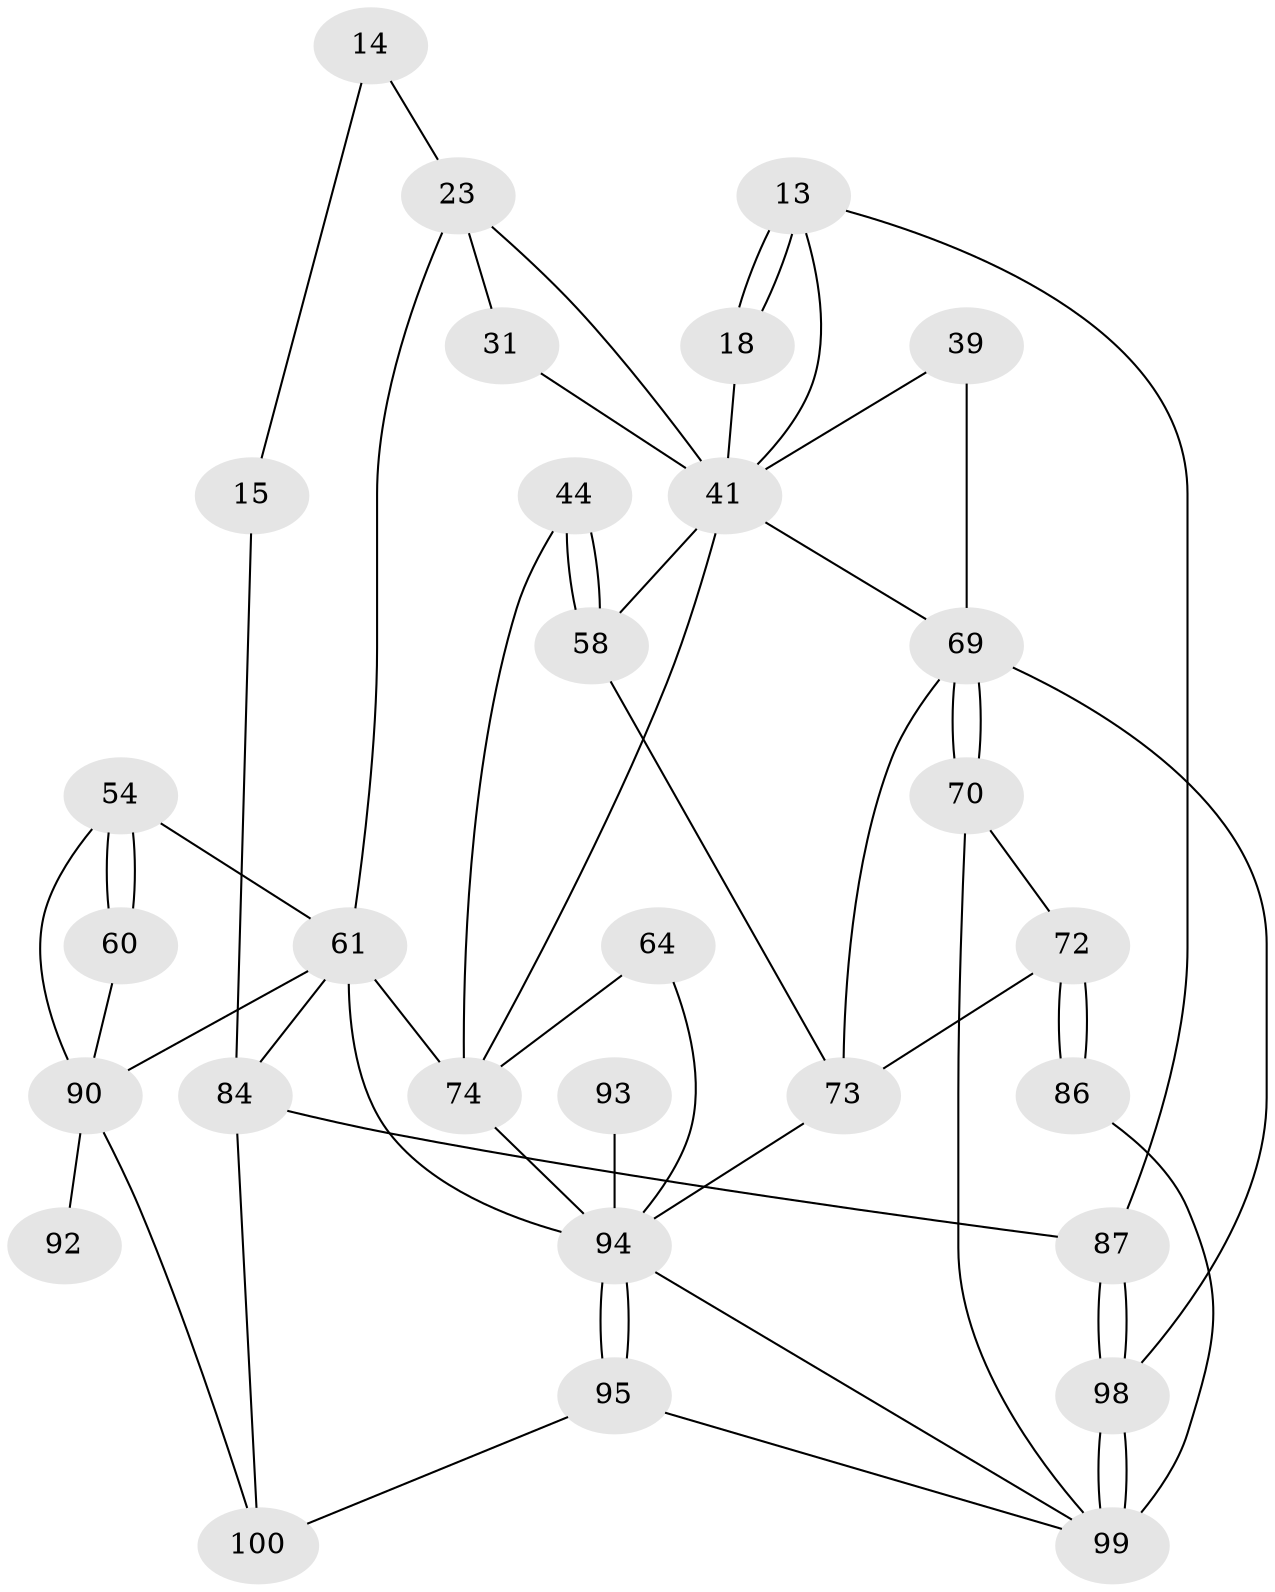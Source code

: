 // original degree distribution, {3: 0.03, 6: 0.25, 5: 0.47, 4: 0.25}
// Generated by graph-tools (version 1.1) at 2025/05/03/04/25 22:05:26]
// undirected, 30 vertices, 58 edges
graph export_dot {
graph [start="1"]
  node [color=gray90,style=filled];
  13 [pos="+1+0.15569503101008692",super="+7+8"];
  14 [pos="+0.4937172023765616+0.13457336041964513",super="+11"];
  15 [pos="+0.44074007922958613+0.07760167189301999",super="+6"];
  18 [pos="+1+0.17898384063672354"];
  23 [pos="+0.5820860354038377+0.18745544475026515",super="+20+22"];
  31 [pos="+0.6058110968510172+0.25347156180757496",super="+30"];
  39 [pos="+0.8211247084029478+0.5085349601378694",super="+38"];
  41 [pos="+0.7124201792991925+0.514259824634094",super="+35"];
  44 [pos="+0.5964584722334114+0.5951694753874837"];
  54 [pos="+0.22061095810107947+0.5922136819271562",super="+50"];
  58 [pos="+0.703471442263221+0.6613652816021416",super="+42+43"];
  60 [pos="+0.03773581160293972+0.5721598825118601"];
  61 [pos="+0.2201735623390604+0.766675092386692",super="+53+52+27"];
  64 [pos="+0.38396898500591664+0.6691287561472009"];
  69 [pos="+0.9021625754482142+0.6812073562479821",super="+59+56+40+47"];
  70 [pos="+0.8894642353653625+0.6967939304818787"];
  72 [pos="+0.7279824059497954+0.701579944452581",super="+71"];
  73 [pos="+0.7146214424708562+0.6954623250441871",super="+57"];
  74 [pos="+0.5201435117113775+0.6392763773922853",super="+55"];
  84 [pos="+0+1",super="+4+17"];
  86 [pos="+0.8088558788498335+0.8137519353704152"];
  87 [pos="+1+1",super="+2+12"];
  90 [pos="+0.13492474266490434+0.8548396178830807",super="+62+77+82"];
  92 [pos="+0.05582155732353981+0.7958645840907229",super="+91"];
  93 [pos="+0.4811100321572915+0.8728661527021324"];
  94 [pos="+0.3781688702467952+0.9093724168837128",super="+66+89"];
  95 [pos="+0.26476956152396236+1"];
  98 [pos="+1+1",super="+80+68+67"];
  99 [pos="+0.7766458642890327+1",super="+88+85+81"];
  100 [pos="+0.013890124807639433+0.9037651760715544",super="+83+97"];
  13 -- 18 [weight=2];
  13 -- 18;
  13 -- 87 [weight=2];
  13 -- 41;
  14 -- 15 [weight=2];
  14 -- 23 [weight=2];
  15 -- 84 [weight=2];
  18 -- 41;
  23 -- 31 [weight=2];
  23 -- 41;
  23 -- 61;
  31 -- 41 [weight=2];
  39 -- 69 [weight=3];
  39 -- 41;
  41 -- 58 [weight=2];
  41 -- 69;
  41 -- 74;
  44 -- 58 [weight=2];
  44 -- 58;
  44 -- 74;
  54 -- 60 [weight=2];
  54 -- 60;
  54 -- 61 [weight=2];
  54 -- 90;
  58 -- 73;
  60 -- 90;
  61 -- 90 [weight=2];
  61 -- 74 [weight=2];
  61 -- 84 [weight=3];
  61 -- 94;
  64 -- 74 [weight=2];
  64 -- 94;
  69 -- 70;
  69 -- 70;
  69 -- 98 [weight=2];
  69 -- 73;
  70 -- 72;
  70 -- 99;
  72 -- 73;
  72 -- 86 [weight=2];
  72 -- 86;
  73 -- 94;
  74 -- 94;
  84 -- 87 [weight=2];
  84 -- 100 [weight=2];
  86 -- 99;
  87 -- 98 [weight=3];
  87 -- 98;
  90 -- 92 [weight=3];
  90 -- 100 [weight=2];
  93 -- 94 [weight=3];
  94 -- 95;
  94 -- 95;
  94 -- 99;
  95 -- 99;
  95 -- 100;
  98 -- 99 [weight=2];
  98 -- 99;
}
